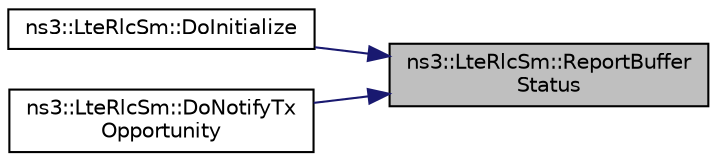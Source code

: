 digraph "ns3::LteRlcSm::ReportBufferStatus"
{
 // LATEX_PDF_SIZE
  edge [fontname="Helvetica",fontsize="10",labelfontname="Helvetica",labelfontsize="10"];
  node [fontname="Helvetica",fontsize="10",shape=record];
  rankdir="RL";
  Node1 [label="ns3::LteRlcSm::ReportBuffer\lStatus",height=0.2,width=0.4,color="black", fillcolor="grey75", style="filled", fontcolor="black",tooltip="Report buffer status."];
  Node1 -> Node2 [dir="back",color="midnightblue",fontsize="10",style="solid",fontname="Helvetica"];
  Node2 [label="ns3::LteRlcSm::DoInitialize",height=0.2,width=0.4,color="black", fillcolor="white", style="filled",URL="$classns3_1_1_lte_rlc_sm.html#a81f1a5a4ee2d5d46511a4648a9e23297",tooltip="Initialize() implementation."];
  Node1 -> Node3 [dir="back",color="midnightblue",fontsize="10",style="solid",fontname="Helvetica"];
  Node3 [label="ns3::LteRlcSm::DoNotifyTx\lOpportunity",height=0.2,width=0.4,color="black", fillcolor="white", style="filled",URL="$classns3_1_1_lte_rlc_sm.html#a159f8d356310d63986087429adc1bb19",tooltip="Notify transmit opportunity."];
}

